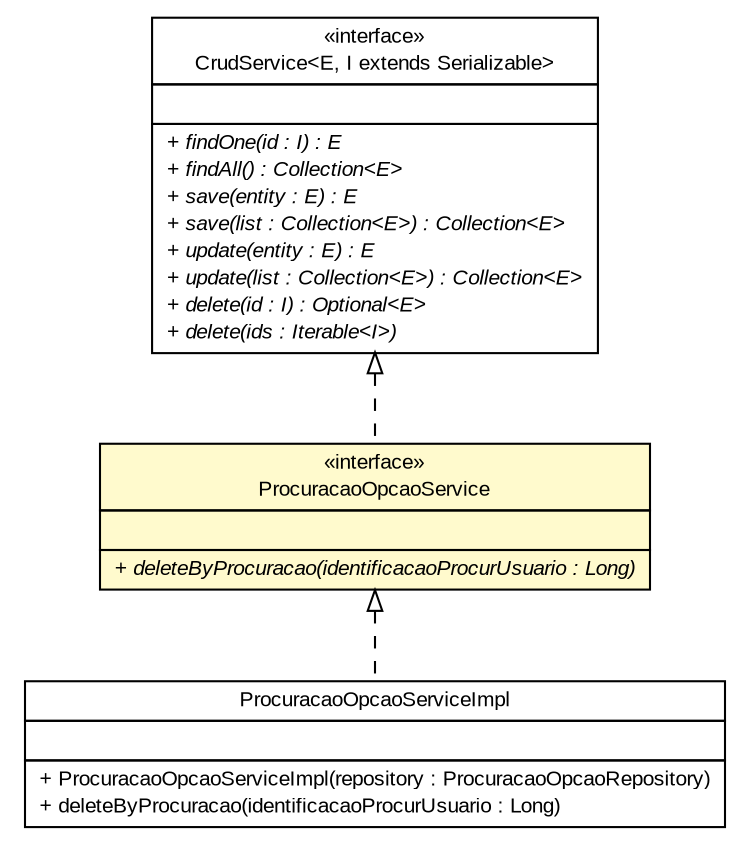 #!/usr/local/bin/dot
#
# Class diagram 
# Generated by UMLGraph version R5_6 (http://www.umlgraph.org/)
#

digraph G {
	edge [fontname="arial",fontsize=10,labelfontname="arial",labelfontsize=10];
	node [fontname="arial",fontsize=10,shape=plaintext];
	nodesep=0.25;
	ranksep=0.5;
	// br.gov.to.sefaz.business.service.CrudService<E, I extends java.io.Serializable>
	c708906 [label=<<table title="br.gov.to.sefaz.business.service.CrudService" border="0" cellborder="1" cellspacing="0" cellpadding="2" port="p" href="../../../../business/service/CrudService.html">
		<tr><td><table border="0" cellspacing="0" cellpadding="1">
<tr><td align="center" balign="center"> &#171;interface&#187; </td></tr>
<tr><td align="center" balign="center"> CrudService&lt;E, I extends Serializable&gt; </td></tr>
		</table></td></tr>
		<tr><td><table border="0" cellspacing="0" cellpadding="1">
<tr><td align="left" balign="left">  </td></tr>
		</table></td></tr>
		<tr><td><table border="0" cellspacing="0" cellpadding="1">
<tr><td align="left" balign="left"><font face="arial italic" point-size="10.0"> + findOne(id : I) : E </font></td></tr>
<tr><td align="left" balign="left"><font face="arial italic" point-size="10.0"> + findAll() : Collection&lt;E&gt; </font></td></tr>
<tr><td align="left" balign="left"><font face="arial italic" point-size="10.0"> + save(entity : E) : E </font></td></tr>
<tr><td align="left" balign="left"><font face="arial italic" point-size="10.0"> + save(list : Collection&lt;E&gt;) : Collection&lt;E&gt; </font></td></tr>
<tr><td align="left" balign="left"><font face="arial italic" point-size="10.0"> + update(entity : E) : E </font></td></tr>
<tr><td align="left" balign="left"><font face="arial italic" point-size="10.0"> + update(list : Collection&lt;E&gt;) : Collection&lt;E&gt; </font></td></tr>
<tr><td align="left" balign="left"><font face="arial italic" point-size="10.0"> + delete(id : I) : Optional&lt;E&gt; </font></td></tr>
<tr><td align="left" balign="left"><font face="arial italic" point-size="10.0"> + delete(ids : Iterable&lt;I&gt;) </font></td></tr>
		</table></td></tr>
		</table>>, URL="../../../../business/service/CrudService.html", fontname="arial", fontcolor="black", fontsize=10.0];
	// br.gov.to.sefaz.seg.business.gestao.service.ProcuracaoOpcaoService
	c709037 [label=<<table title="br.gov.to.sefaz.seg.business.gestao.service.ProcuracaoOpcaoService" border="0" cellborder="1" cellspacing="0" cellpadding="2" port="p" bgcolor="lemonChiffon" href="./ProcuracaoOpcaoService.html">
		<tr><td><table border="0" cellspacing="0" cellpadding="1">
<tr><td align="center" balign="center"> &#171;interface&#187; </td></tr>
<tr><td align="center" balign="center"> ProcuracaoOpcaoService </td></tr>
		</table></td></tr>
		<tr><td><table border="0" cellspacing="0" cellpadding="1">
<tr><td align="left" balign="left">  </td></tr>
		</table></td></tr>
		<tr><td><table border="0" cellspacing="0" cellpadding="1">
<tr><td align="left" balign="left"><font face="arial italic" point-size="10.0"> + deleteByProcuracao(identificacaoProcurUsuario : Long) </font></td></tr>
		</table></td></tr>
		</table>>, URL="./ProcuracaoOpcaoService.html", fontname="arial", fontcolor="black", fontsize=10.0];
	// br.gov.to.sefaz.seg.business.gestao.service.impl.ProcuracaoOpcaoServiceImpl
	c709072 [label=<<table title="br.gov.to.sefaz.seg.business.gestao.service.impl.ProcuracaoOpcaoServiceImpl" border="0" cellborder="1" cellspacing="0" cellpadding="2" port="p" href="./impl/ProcuracaoOpcaoServiceImpl.html">
		<tr><td><table border="0" cellspacing="0" cellpadding="1">
<tr><td align="center" balign="center"> ProcuracaoOpcaoServiceImpl </td></tr>
		</table></td></tr>
		<tr><td><table border="0" cellspacing="0" cellpadding="1">
<tr><td align="left" balign="left">  </td></tr>
		</table></td></tr>
		<tr><td><table border="0" cellspacing="0" cellpadding="1">
<tr><td align="left" balign="left"> + ProcuracaoOpcaoServiceImpl(repository : ProcuracaoOpcaoRepository) </td></tr>
<tr><td align="left" balign="left"> + deleteByProcuracao(identificacaoProcurUsuario : Long) </td></tr>
		</table></td></tr>
		</table>>, URL="./impl/ProcuracaoOpcaoServiceImpl.html", fontname="arial", fontcolor="black", fontsize=10.0];
	//br.gov.to.sefaz.seg.business.gestao.service.ProcuracaoOpcaoService implements br.gov.to.sefaz.business.service.CrudService<E, I extends java.io.Serializable>
	c708906:p -> c709037:p [dir=back,arrowtail=empty,style=dashed];
	//br.gov.to.sefaz.seg.business.gestao.service.impl.ProcuracaoOpcaoServiceImpl implements br.gov.to.sefaz.seg.business.gestao.service.ProcuracaoOpcaoService
	c709037:p -> c709072:p [dir=back,arrowtail=empty,style=dashed];
}

